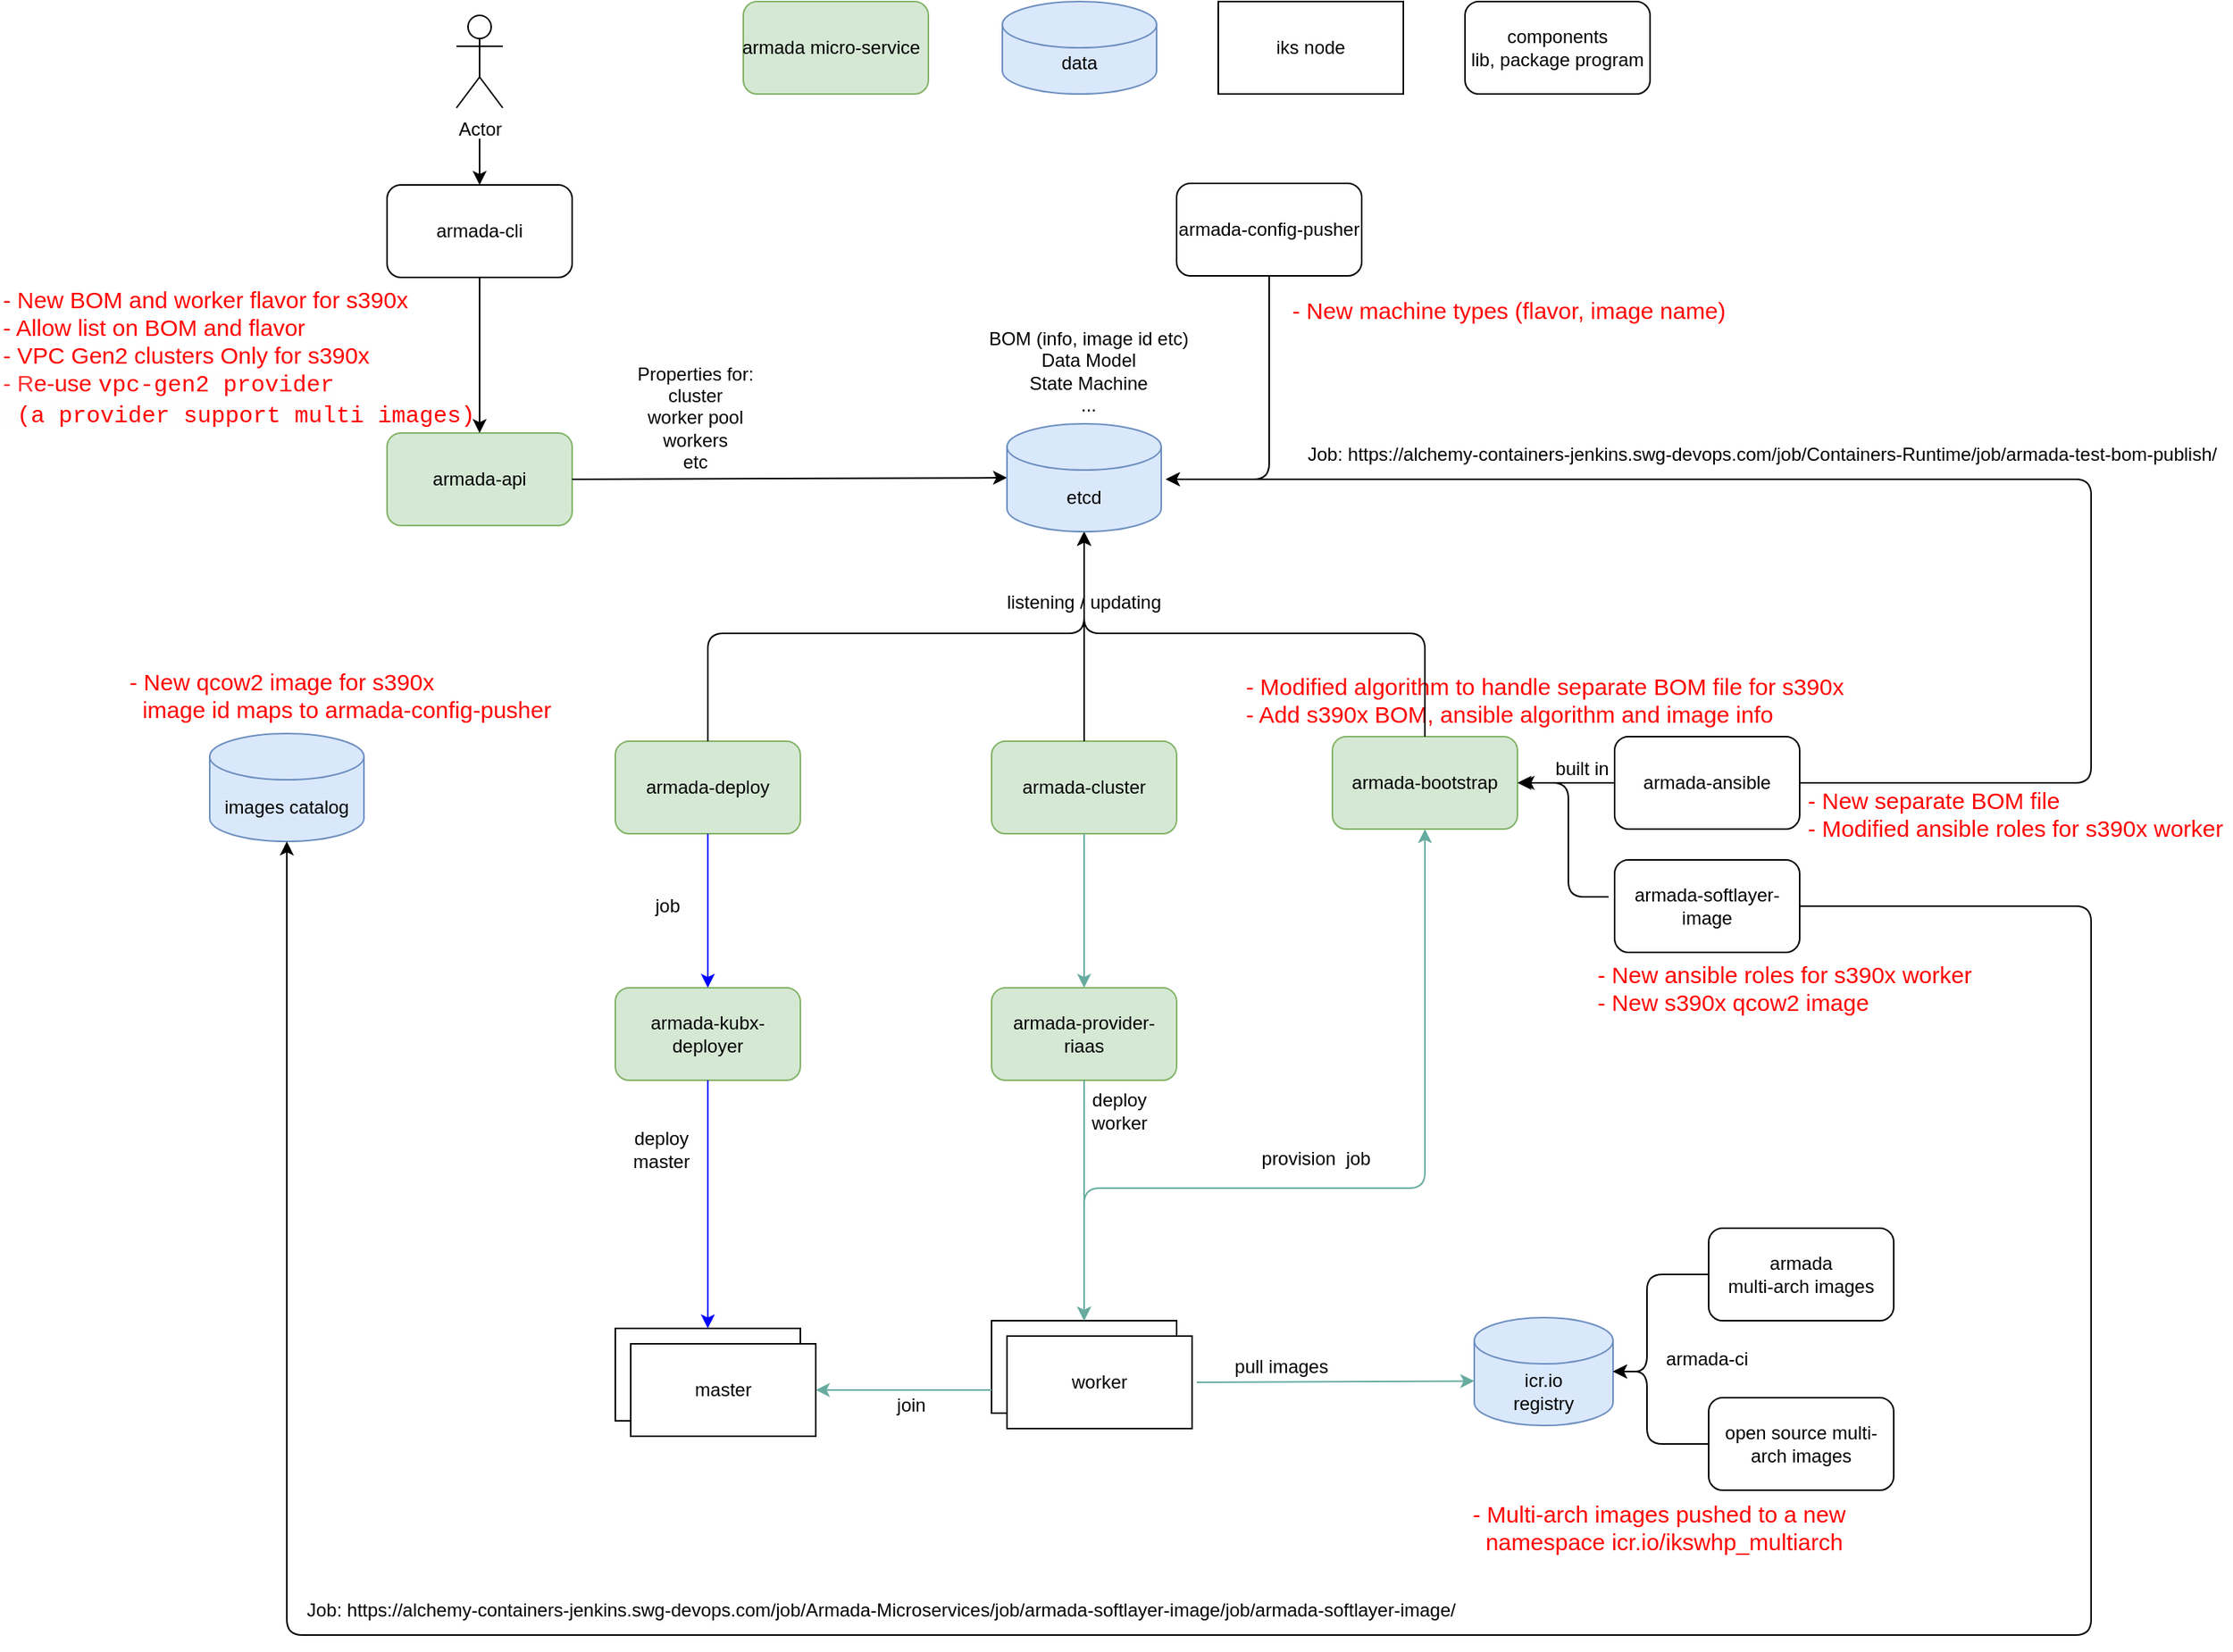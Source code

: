 <mxfile pages="2">
    <diagram id="XqL5HLPScPVf_R5miEwK" name="armada-arch">
        <mxGraphModel dx="2367" dy="1044" grid="1" gridSize="10" guides="1" tooltips="1" connect="1" arrows="1" fold="1" page="1" pageScale="1" pageWidth="850" pageHeight="1100" math="0" shadow="0">
            <root>
                <mxCell id="0"/>
                <mxCell id="1" parent="0"/>
                <mxCell id="vAOA8Nfx-tjOhi5p5uBb-1" value="Actor" style="shape=umlActor;verticalLabelPosition=bottom;verticalAlign=top;html=1;outlineConnect=0;" parent="1" vertex="1">
                    <mxGeometry x="110" y="9" width="30" height="60" as="geometry"/>
                </mxCell>
                <mxCell id="vAOA8Nfx-tjOhi5p5uBb-3" value="armada-api" style="rounded=1;whiteSpace=wrap;html=1;fillColor=#d5e8d4;strokeColor=#82b366;" parent="1" vertex="1">
                    <mxGeometry x="65" y="280" width="120" height="60" as="geometry"/>
                </mxCell>
                <mxCell id="vAOA8Nfx-tjOhi5p5uBb-5" value="" style="endArrow=classic;html=1;exitX=1;exitY=0.5;exitDx=0;exitDy=0;entryX=0;entryY=0.5;entryDx=0;entryDy=0;entryPerimeter=0;" parent="1" source="vAOA8Nfx-tjOhi5p5uBb-3" target="vAOA8Nfx-tjOhi5p5uBb-4" edge="1">
                    <mxGeometry width="50" height="50" relative="1" as="geometry">
                        <mxPoint x="430" y="470" as="sourcePoint"/>
                        <mxPoint x="340" y="310" as="targetPoint"/>
                    </mxGeometry>
                </mxCell>
                <mxCell id="vAOA8Nfx-tjOhi5p5uBb-6" value="armada-deploy" style="rounded=1;whiteSpace=wrap;html=1;fillColor=#d5e8d4;strokeColor=#82b366;" parent="1" vertex="1">
                    <mxGeometry x="213" y="480" width="120" height="60" as="geometry"/>
                </mxCell>
                <mxCell id="vAOA8Nfx-tjOhi5p5uBb-7" value="" style="endArrow=classic;html=1;entryX=0.5;entryY=1;entryDx=0;entryDy=0;entryPerimeter=0;exitX=0.5;exitY=0;exitDx=0;exitDy=0;" parent="1" source="vAOA8Nfx-tjOhi5p5uBb-6" target="vAOA8Nfx-tjOhi5p5uBb-4" edge="1">
                    <mxGeometry width="50" height="50" relative="1" as="geometry">
                        <mxPoint x="430" y="470" as="sourcePoint"/>
                        <mxPoint x="480" y="420" as="targetPoint"/>
                        <Array as="points">
                            <mxPoint x="273" y="410"/>
                            <mxPoint x="517" y="410"/>
                        </Array>
                    </mxGeometry>
                </mxCell>
                <mxCell id="vAOA8Nfx-tjOhi5p5uBb-8" value="deploy&lt;br&gt;master" style="text;html=1;strokeColor=none;fillColor=none;align=center;verticalAlign=middle;whiteSpace=wrap;rounded=0;" parent="1" vertex="1">
                    <mxGeometry x="223" y="735" width="40" height="20" as="geometry"/>
                </mxCell>
                <mxCell id="vAOA8Nfx-tjOhi5p5uBb-9" value="armada-cluster" style="rounded=1;whiteSpace=wrap;html=1;fillColor=#d5e8d4;strokeColor=#82b366;" parent="1" vertex="1">
                    <mxGeometry x="457" y="480" width="120" height="60" as="geometry"/>
                </mxCell>
                <mxCell id="vAOA8Nfx-tjOhi5p5uBb-10" value="" style="endArrow=classic;html=1;exitX=0.5;exitY=0;exitDx=0;exitDy=0;entryX=0.5;entryY=1;entryDx=0;entryDy=0;entryPerimeter=0;" parent="1" source="vAOA8Nfx-tjOhi5p5uBb-9" target="vAOA8Nfx-tjOhi5p5uBb-4" edge="1">
                    <mxGeometry width="50" height="50" relative="1" as="geometry">
                        <mxPoint x="430" y="460" as="sourcePoint"/>
                        <mxPoint x="390" y="340" as="targetPoint"/>
                        <Array as="points">
                            <mxPoint x="517" y="410"/>
                        </Array>
                    </mxGeometry>
                </mxCell>
                <mxCell id="vAOA8Nfx-tjOhi5p5uBb-12" value="Properties for:&lt;br&gt;cluster&lt;br&gt;worker pool&lt;br&gt;workers&lt;br&gt;etc" style="text;html=1;strokeColor=none;fillColor=none;align=center;verticalAlign=middle;whiteSpace=wrap;rounded=0;" parent="1" vertex="1">
                    <mxGeometry x="220" y="260" width="90" height="20" as="geometry"/>
                </mxCell>
                <mxCell id="vAOA8Nfx-tjOhi5p5uBb-15" value="armada-kubx-deployer" style="rounded=1;whiteSpace=wrap;html=1;fillColor=#d5e8d4;strokeColor=#82b366;" parent="1" vertex="1">
                    <mxGeometry x="213" y="640" width="120" height="60" as="geometry"/>
                </mxCell>
                <mxCell id="vAOA8Nfx-tjOhi5p5uBb-17" value="worker" style="rounded=0;whiteSpace=wrap;html=1;" parent="1" vertex="1">
                    <mxGeometry x="457" y="856" width="120" height="60" as="geometry"/>
                </mxCell>
                <mxCell id="vAOA8Nfx-tjOhi5p5uBb-18" value="master" style="rounded=0;whiteSpace=wrap;html=1;" parent="1" vertex="1">
                    <mxGeometry x="213" y="861" width="120" height="60" as="geometry"/>
                </mxCell>
                <mxCell id="vAOA8Nfx-tjOhi5p5uBb-23" value="armada-bootstrap" style="rounded=1;whiteSpace=wrap;html=1;fillColor=#d5e8d4;strokeColor=#82b366;" parent="1" vertex="1">
                    <mxGeometry x="678" y="477" width="120" height="60" as="geometry"/>
                </mxCell>
                <mxCell id="vAOA8Nfx-tjOhi5p5uBb-28" value="armada-ansible" style="rounded=1;whiteSpace=wrap;html=1;" parent="1" vertex="1">
                    <mxGeometry x="861" y="477" width="120" height="60" as="geometry"/>
                </mxCell>
                <mxCell id="vAOA8Nfx-tjOhi5p5uBb-29" value="armada-softlayer-image" style="rounded=1;whiteSpace=wrap;html=1;" parent="1" vertex="1">
                    <mxGeometry x="861" y="557" width="120" height="60" as="geometry"/>
                </mxCell>
                <mxCell id="vAOA8Nfx-tjOhi5p5uBb-30" value="" style="endArrow=classic;html=1;entryX=0.5;entryY=0;entryDx=0;entryDy=0;" parent="1" target="vAOA8Nfx-tjOhi5p5uBb-66" edge="1">
                    <mxGeometry width="50" height="50" relative="1" as="geometry">
                        <mxPoint x="125" y="89" as="sourcePoint"/>
                        <mxPoint x="125" y="129" as="targetPoint"/>
                    </mxGeometry>
                </mxCell>
                <mxCell id="vAOA8Nfx-tjOhi5p5uBb-32" value="listening / updating" style="text;html=1;strokeColor=none;fillColor=none;align=center;verticalAlign=middle;whiteSpace=wrap;rounded=0;" parent="1" vertex="1">
                    <mxGeometry x="452" y="380" width="130" height="20" as="geometry"/>
                </mxCell>
                <mxCell id="vAOA8Nfx-tjOhi5p5uBb-36" value="BOM (info, image id etc)&lt;br&gt;Data Model&lt;br&gt;State Machine&lt;br&gt;..." style="text;html=1;strokeColor=none;fillColor=none;align=center;verticalAlign=middle;whiteSpace=wrap;rounded=0;" parent="1" vertex="1">
                    <mxGeometry x="430" y="230" width="180" height="20" as="geometry"/>
                </mxCell>
                <mxCell id="vAOA8Nfx-tjOhi5p5uBb-38" value="" style="endArrow=classic;html=1;exitX=0;exitY=0.5;exitDx=0;exitDy=0;" parent="1" source="vAOA8Nfx-tjOhi5p5uBb-28" edge="1">
                    <mxGeometry width="50" height="50" relative="1" as="geometry">
                        <mxPoint x="721" y="337" as="sourcePoint"/>
                        <mxPoint x="798" y="507" as="targetPoint"/>
                    </mxGeometry>
                </mxCell>
                <mxCell id="vAOA8Nfx-tjOhi5p5uBb-39" value="" style="endArrow=classic;html=1;exitX=-0.033;exitY=0.4;exitDx=0;exitDy=0;exitPerimeter=0;" parent="1" source="vAOA8Nfx-tjOhi5p5uBb-29" edge="1">
                    <mxGeometry width="50" height="50" relative="1" as="geometry">
                        <mxPoint x="721" y="337" as="sourcePoint"/>
                        <mxPoint x="800" y="507" as="targetPoint"/>
                        <Array as="points">
                            <mxPoint x="831" y="581"/>
                            <mxPoint x="831" y="507"/>
                        </Array>
                    </mxGeometry>
                </mxCell>
                <mxCell id="vAOA8Nfx-tjOhi5p5uBb-40" value="built in" style="text;html=1;strokeColor=none;fillColor=none;align=center;verticalAlign=middle;whiteSpace=wrap;rounded=0;" parent="1" vertex="1">
                    <mxGeometry x="820" y="488" width="40" height="20" as="geometry"/>
                </mxCell>
                <mxCell id="vAOA8Nfx-tjOhi5p5uBb-42" value="worker" style="rounded=0;whiteSpace=wrap;html=1;" parent="1" vertex="1">
                    <mxGeometry x="467" y="866" width="120" height="60" as="geometry"/>
                </mxCell>
                <mxCell id="vAOA8Nfx-tjOhi5p5uBb-43" value="master" style="rounded=0;whiteSpace=wrap;html=1;" parent="1" vertex="1">
                    <mxGeometry x="223" y="871" width="120" height="60" as="geometry"/>
                </mxCell>
                <mxCell id="vAOA8Nfx-tjOhi5p5uBb-44" value="icr.io&lt;br&gt;registry" style="shape=cylinder3;whiteSpace=wrap;html=1;boundedLbl=1;backgroundOutline=1;size=15;fillColor=#dae8fc;strokeColor=#6c8ebf;" parent="1" vertex="1">
                    <mxGeometry x="770" y="854" width="90" height="70" as="geometry"/>
                </mxCell>
                <mxCell id="vAOA8Nfx-tjOhi5p5uBb-45" value="" style="endArrow=classic;html=1;entryX=0;entryY=0.588;entryDx=0;entryDy=0;entryPerimeter=0;strokeColor=#67AB9F;" parent="1" target="vAOA8Nfx-tjOhi5p5uBb-44" edge="1">
                    <mxGeometry width="50" height="50" relative="1" as="geometry">
                        <mxPoint x="590" y="896" as="sourcePoint"/>
                        <mxPoint x="822" y="826" as="targetPoint"/>
                    </mxGeometry>
                </mxCell>
                <mxCell id="vAOA8Nfx-tjOhi5p5uBb-46" value="pull images" style="text;html=1;strokeColor=none;fillColor=none;align=center;verticalAlign=middle;whiteSpace=wrap;rounded=0;" parent="1" vertex="1">
                    <mxGeometry x="610" y="876" width="70" height="20" as="geometry"/>
                </mxCell>
                <mxCell id="vAOA8Nfx-tjOhi5p5uBb-47" value="armada-ci" style="text;html=1;strokeColor=none;fillColor=none;align=center;verticalAlign=middle;whiteSpace=wrap;rounded=0;" parent="1" vertex="1">
                    <mxGeometry x="891" y="871" width="60" height="20" as="geometry"/>
                </mxCell>
                <mxCell id="vAOA8Nfx-tjOhi5p5uBb-50" value="armada&lt;br&gt;multi-arch images" style="rounded=1;whiteSpace=wrap;html=1;" parent="1" vertex="1">
                    <mxGeometry x="922" y="796" width="120" height="60" as="geometry"/>
                </mxCell>
                <mxCell id="vAOA8Nfx-tjOhi5p5uBb-51" value="open source multi-arch images" style="rounded=1;whiteSpace=wrap;html=1;" parent="1" vertex="1">
                    <mxGeometry x="922" y="906" width="120" height="60" as="geometry"/>
                </mxCell>
                <mxCell id="vAOA8Nfx-tjOhi5p5uBb-52" value="" style="endArrow=classic;html=1;entryX=1;entryY=0.5;entryDx=0;entryDy=0;exitX=0;exitY=0.5;exitDx=0;exitDy=0;entryPerimeter=0;" parent="1" source="vAOA8Nfx-tjOhi5p5uBb-50" target="vAOA8Nfx-tjOhi5p5uBb-44" edge="1">
                    <mxGeometry width="50" height="50" relative="1" as="geometry">
                        <mxPoint x="572" y="836" as="sourcePoint"/>
                        <mxPoint x="622" y="786" as="targetPoint"/>
                        <Array as="points">
                            <mxPoint x="882" y="826"/>
                            <mxPoint x="882" y="889"/>
                        </Array>
                    </mxGeometry>
                </mxCell>
                <mxCell id="vAOA8Nfx-tjOhi5p5uBb-53" value="" style="endArrow=classic;html=1;entryX=1;entryY=0.5;entryDx=0;entryDy=0;entryPerimeter=0;exitX=0;exitY=0.5;exitDx=0;exitDy=0;" parent="1" source="vAOA8Nfx-tjOhi5p5uBb-51" target="vAOA8Nfx-tjOhi5p5uBb-44" edge="1">
                    <mxGeometry width="50" height="50" relative="1" as="geometry">
                        <mxPoint x="572" y="836" as="sourcePoint"/>
                        <mxPoint x="622" y="786" as="targetPoint"/>
                        <Array as="points">
                            <mxPoint x="882" y="936"/>
                            <mxPoint x="882" y="889"/>
                        </Array>
                    </mxGeometry>
                </mxCell>
                <mxCell id="vAOA8Nfx-tjOhi5p5uBb-55" value="images catalog" style="shape=cylinder3;whiteSpace=wrap;html=1;boundedLbl=1;backgroundOutline=1;size=15;fillColor=#dae8fc;strokeColor=#6c8ebf;" parent="1" vertex="1">
                    <mxGeometry x="-50" y="475" width="100" height="70" as="geometry"/>
                </mxCell>
                <mxCell id="vAOA8Nfx-tjOhi5p5uBb-57" value="&lt;font style=&quot;font-size: 15px&quot; color=&quot;#ff0000&quot;&gt;- Multi-arch images pushed to a new &lt;br&gt;&amp;nbsp; namespace&amp;nbsp;&lt;span class=&quot;pl-s&quot;&gt;icr.io/ikswhp_multiarch&lt;/span&gt;&lt;/font&gt;" style="text;html=1;strokeColor=none;fillColor=none;align=left;verticalAlign=middle;whiteSpace=wrap;rounded=0;" parent="1" vertex="1">
                    <mxGeometry x="767" y="980" width="360" height="20" as="geometry"/>
                </mxCell>
                <mxCell id="vAOA8Nfx-tjOhi5p5uBb-58" value="&lt;div style=&quot;text-align: left&quot;&gt;&lt;span style=&quot;font-size: 15px ; color: rgb(255 , 0 , 0)&quot;&gt;- New separate BOM file&lt;/span&gt;&lt;/div&gt;&lt;font color=&quot;#ff0000&quot;&gt;&lt;div style=&quot;text-align: left&quot;&gt;&lt;span style=&quot;font-size: 15px&quot;&gt;- Modified ansible roles for s390x worker&lt;/span&gt;&lt;/div&gt;&lt;/font&gt;" style="text;html=1;strokeColor=none;fillColor=none;align=center;verticalAlign=middle;whiteSpace=wrap;rounded=0;" parent="1" vertex="1">
                    <mxGeometry x="981" y="517" width="280" height="20" as="geometry"/>
                </mxCell>
                <mxCell id="vAOA8Nfx-tjOhi5p5uBb-61" value="" style="endArrow=classic;html=1;exitX=1;exitY=0.5;exitDx=0;exitDy=0;" parent="1" source="vAOA8Nfx-tjOhi5p5uBb-28" edge="1">
                    <mxGeometry width="50" height="50" relative="1" as="geometry">
                        <mxPoint x="910" y="400" as="sourcePoint"/>
                        <mxPoint x="570" y="310" as="targetPoint"/>
                        <Array as="points">
                            <mxPoint x="1170" y="507"/>
                            <mxPoint x="1170" y="310"/>
                        </Array>
                    </mxGeometry>
                </mxCell>
                <mxCell id="vAOA8Nfx-tjOhi5p5uBb-63" value="&lt;font color=&quot;#ff0000&quot;&gt;&lt;span style=&quot;font-size: 15px&quot;&gt;- New ansible roles for s390x worker&lt;br&gt;- New s390x qcow2 image&lt;br&gt;&lt;/span&gt;&lt;/font&gt;" style="text;html=1;strokeColor=none;fillColor=none;align=left;verticalAlign=middle;whiteSpace=wrap;rounded=0;" parent="1" vertex="1">
                    <mxGeometry x="848" y="630" width="380" height="20" as="geometry"/>
                </mxCell>
                <mxCell id="vAOA8Nfx-tjOhi5p5uBb-64" value="&lt;font color=&quot;#ff0000&quot;&gt;&lt;span style=&quot;font-size: 15px&quot;&gt;- Modified algorithm to handle separate BOM file for s390x&lt;br&gt;- Add s390x BOM, ansible algorithm and image info&lt;br&gt;&lt;/span&gt;&lt;/font&gt;" style="text;html=1;strokeColor=none;fillColor=none;align=left;verticalAlign=middle;whiteSpace=wrap;rounded=0;" parent="1" vertex="1">
                    <mxGeometry x="620" y="443" width="580" height="20" as="geometry"/>
                </mxCell>
                <mxCell id="vAOA8Nfx-tjOhi5p5uBb-65" value="&lt;font color=&quot;#ff0000&quot;&gt;&lt;span style=&quot;font-size: 15px&quot;&gt;- New BOM and worker flavor for s390x&lt;br&gt;- Allow list on BOM and flavor&lt;br&gt;- VPC Gen2 clusters Only for s390x&lt;br&gt;&lt;/span&gt;&lt;/font&gt;&lt;font style=&quot;font-size: 15px&quot;&gt;&lt;font color=&quot;#ff3333&quot;&gt;- R&lt;/font&gt;&lt;font color=&quot;#ff0000&quot;&gt;e-use&amp;nbsp;&lt;span style=&quot;font-family: &amp;#34;monaco&amp;#34; , &amp;#34;menlo&amp;#34; , &amp;#34;consolas&amp;#34; , &amp;#34;courier new&amp;#34; , monospace ; background-color: rgba(232 , 232 , 232 , 0.04)&quot;&gt;vpc-gen2 provider &lt;br&gt;&amp;nbsp;(a provider support multi images)&lt;/span&gt;&lt;/font&gt;&lt;/font&gt;&lt;font color=&quot;#ff0000&quot;&gt;&lt;span style=&quot;font-size: 15px&quot;&gt;&lt;br&gt;&lt;/span&gt;&lt;/font&gt;" style="text;html=1;strokeColor=none;fillColor=none;align=left;verticalAlign=middle;whiteSpace=wrap;rounded=0;" parent="1" vertex="1">
                    <mxGeometry x="-186" y="221" width="316" height="20" as="geometry"/>
                </mxCell>
                <mxCell id="vAOA8Nfx-tjOhi5p5uBb-66" value="armada-cli" style="rounded=1;whiteSpace=wrap;html=1;" parent="1" vertex="1">
                    <mxGeometry x="65" y="119" width="120" height="60" as="geometry"/>
                </mxCell>
                <mxCell id="vAOA8Nfx-tjOhi5p5uBb-67" value="" style="endArrow=classic;html=1;exitX=0.5;exitY=1;exitDx=0;exitDy=0;entryX=0.5;entryY=0;entryDx=0;entryDy=0;" parent="1" source="vAOA8Nfx-tjOhi5p5uBb-66" target="vAOA8Nfx-tjOhi5p5uBb-3" edge="1">
                    <mxGeometry width="50" height="50" relative="1" as="geometry">
                        <mxPoint x="340" y="360" as="sourcePoint"/>
                        <mxPoint x="390" y="310" as="targetPoint"/>
                    </mxGeometry>
                </mxCell>
                <mxCell id="vAOA8Nfx-tjOhi5p5uBb-68" value="" style="endArrow=classic;html=1;entryX=0.5;entryY=1;entryDx=0;entryDy=0;entryPerimeter=0;exitX=1;exitY=0.5;exitDx=0;exitDy=0;" parent="1" source="vAOA8Nfx-tjOhi5p5uBb-29" target="vAOA8Nfx-tjOhi5p5uBb-55" edge="1">
                    <mxGeometry width="50" height="50" relative="1" as="geometry">
                        <mxPoint x="-1" y="848.02" as="sourcePoint"/>
                        <mxPoint x="40" y="560" as="targetPoint"/>
                        <Array as="points">
                            <mxPoint x="1170" y="587"/>
                            <mxPoint x="1170" y="1060"/>
                            <mxPoint x="700" y="1060"/>
                            <mxPoint y="1060"/>
                        </Array>
                    </mxGeometry>
                </mxCell>
                <mxCell id="vAOA8Nfx-tjOhi5p5uBb-70" value="&lt;font color=&quot;#ff0000&quot;&gt;&lt;span style=&quot;font-size: 15px&quot;&gt;- New qcow2 image for s390x&lt;br&gt;&amp;nbsp; image id maps to armada-config-pusher&amp;nbsp;&lt;br&gt;&lt;/span&gt;&lt;/font&gt;" style="text;html=1;strokeColor=none;fillColor=none;align=left;verticalAlign=middle;whiteSpace=wrap;rounded=0;" parent="1" vertex="1">
                    <mxGeometry x="-104" y="440" width="324" height="20" as="geometry"/>
                </mxCell>
                <mxCell id="vAOA8Nfx-tjOhi5p5uBb-76" value="&lt;span style=&quot;text-align: left&quot;&gt;armada-config-pusher&lt;/span&gt;" style="rounded=1;whiteSpace=wrap;html=1;" parent="1" vertex="1">
                    <mxGeometry x="577" y="118" width="120" height="60" as="geometry"/>
                </mxCell>
                <mxCell id="vAOA8Nfx-tjOhi5p5uBb-78" value="&lt;font color=&quot;#ff0000&quot;&gt;&lt;span style=&quot;font-size: 15px&quot;&gt;- New machine types (flavor, image name)&lt;br&gt;&lt;/span&gt;&lt;/font&gt;" style="text;html=1;strokeColor=none;fillColor=none;align=left;verticalAlign=middle;whiteSpace=wrap;rounded=0;" parent="1" vertex="1">
                    <mxGeometry x="650" y="190" width="290" height="20" as="geometry"/>
                </mxCell>
                <mxCell id="vAOA8Nfx-tjOhi5p5uBb-83" value="&lt;span style=&quot;text-align: left&quot;&gt;armada-provider-riaas&lt;/span&gt;" style="rounded=1;whiteSpace=wrap;html=1;fillColor=#d5e8d4;strokeColor=#82b366;" parent="1" vertex="1">
                    <mxGeometry x="457" y="640" width="120" height="60" as="geometry"/>
                </mxCell>
                <UserObject label="Job: https://alchemy-containers-jenkins.swg-devops.com/job/Armada-Microservices/job/armada-softlayer-image/job/armada-softlayer-image/" link="https://alchemy-containers-jenkins.swg-devops.com/job/Armada-Microservices/job/armada-softlayer-image/job/armada-softlayer-image/" id="vAOA8Nfx-tjOhi5p5uBb-87">
                    <mxCell style="text;whiteSpace=wrap;html=1;" parent="1" vertex="1">
                        <mxGeometry x="11" y="1030" width="810" height="40" as="geometry"/>
                    </mxCell>
                </UserObject>
                <UserObject label="Job: https://alchemy-containers-jenkins.swg-devops.com/job/Containers-Runtime/job/armada-test-bom-publish/" link="https://alchemy-containers-jenkins.swg-devops.com/job/Containers-Runtime/job/armada-test-bom-publish/" id="vAOA8Nfx-tjOhi5p5uBb-97">
                    <mxCell style="text;whiteSpace=wrap;html=1;" parent="1" vertex="1">
                        <mxGeometry x="660" y="280" width="600" height="40" as="geometry"/>
                    </mxCell>
                </UserObject>
                <mxCell id="vAOA8Nfx-tjOhi5p5uBb-100" value="provision&amp;nbsp; job" style="text;html=1;strokeColor=none;fillColor=none;align=center;verticalAlign=middle;whiteSpace=wrap;rounded=0;" parent="1" vertex="1">
                    <mxGeometry x="625" y="741" width="85" height="20" as="geometry"/>
                </mxCell>
                <mxCell id="vAOA8Nfx-tjOhi5p5uBb-101" value="" style="endArrow=classic;html=1;exitX=0.5;exitY=0;exitDx=0;exitDy=0;entryX=0.5;entryY=0;entryDx=0;entryDy=0;strokeColor=#67AB9F;" parent="1" target="vAOA8Nfx-tjOhi5p5uBb-83" edge="1">
                    <mxGeometry width="50" height="50" relative="1" as="geometry">
                        <mxPoint x="517" y="540" as="sourcePoint"/>
                        <mxPoint x="650" y="720" as="targetPoint"/>
                        <Array as="points"/>
                    </mxGeometry>
                </mxCell>
                <mxCell id="vAOA8Nfx-tjOhi5p5uBb-102" value="deploy&lt;br&gt;worker" style="text;html=1;strokeColor=none;fillColor=none;align=center;verticalAlign=middle;whiteSpace=wrap;rounded=0;" parent="1" vertex="1">
                    <mxGeometry x="520" y="710" width="40" height="20" as="geometry"/>
                </mxCell>
                <mxCell id="kORw3Ffghw5iHRWr_Sf1-5" value="" style="endArrow=classic;html=1;exitX=0.5;exitY=0;exitDx=0;exitDy=0;entryX=0.5;entryY=1;entryDx=0;entryDy=0;entryPerimeter=0;" parent="1" source="vAOA8Nfx-tjOhi5p5uBb-23" target="vAOA8Nfx-tjOhi5p5uBb-4" edge="1">
                    <mxGeometry width="50" height="50" relative="1" as="geometry">
                        <mxPoint x="450" y="660" as="sourcePoint"/>
                        <mxPoint x="390" y="340" as="targetPoint"/>
                        <Array as="points">
                            <mxPoint x="738" y="410"/>
                            <mxPoint x="620" y="410"/>
                            <mxPoint x="517" y="410"/>
                        </Array>
                    </mxGeometry>
                </mxCell>
                <mxCell id="trCwFJRd8s6qIIktPhqc-1" value="" style="endArrow=classic;html=1;exitX=0.5;exitY=1;exitDx=0;exitDy=0;entryX=0.5;entryY=0;entryDx=0;entryDy=0;strokeColor=#0000FF;" parent="1" source="vAOA8Nfx-tjOhi5p5uBb-15" target="vAOA8Nfx-tjOhi5p5uBb-18" edge="1">
                    <mxGeometry width="50" height="50" relative="1" as="geometry">
                        <mxPoint x="623" y="630" as="sourcePoint"/>
                        <mxPoint x="293" y="856" as="targetPoint"/>
                    </mxGeometry>
                </mxCell>
                <mxCell id="E4LcGRVIkTscYjsTUk-c-1" value="" style="endArrow=classic;html=1;exitX=0.5;exitY=1;exitDx=0;exitDy=0;strokeColor=#0000FF;" parent="1" source="vAOA8Nfx-tjOhi5p5uBb-6" edge="1">
                    <mxGeometry width="50" height="50" relative="1" as="geometry">
                        <mxPoint x="623" y="740" as="sourcePoint"/>
                        <mxPoint x="273" y="640" as="targetPoint"/>
                        <Array as="points">
                            <mxPoint x="273" y="580"/>
                        </Array>
                    </mxGeometry>
                </mxCell>
                <mxCell id="E4LcGRVIkTscYjsTUk-c-2" value="" style="endArrow=classic;startArrow=classic;html=1;strokeColor=#67AB9F;exitX=0.5;exitY=0;exitDx=0;exitDy=0;" parent="1" source="vAOA8Nfx-tjOhi5p5uBb-17" target="vAOA8Nfx-tjOhi5p5uBb-23" edge="1">
                    <mxGeometry width="50" height="50" relative="1" as="geometry">
                        <mxPoint x="771" y="527" as="sourcePoint"/>
                        <mxPoint x="821" y="477" as="targetPoint"/>
                        <Array as="points">
                            <mxPoint x="517" y="770"/>
                            <mxPoint x="738" y="770"/>
                        </Array>
                    </mxGeometry>
                </mxCell>
                <mxCell id="E4LcGRVIkTscYjsTUk-c-3" value="" style="endArrow=classic;html=1;strokeColor=#67AB9F;exitX=0.5;exitY=1;exitDx=0;exitDy=0;entryX=0.5;entryY=0;entryDx=0;entryDy=0;" parent="1" source="vAOA8Nfx-tjOhi5p5uBb-83" target="vAOA8Nfx-tjOhi5p5uBb-17" edge="1">
                    <mxGeometry width="50" height="50" relative="1" as="geometry">
                        <mxPoint x="550" y="710" as="sourcePoint"/>
                        <mxPoint x="600" y="660" as="targetPoint"/>
                        <Array as="points"/>
                    </mxGeometry>
                </mxCell>
                <mxCell id="E4LcGRVIkTscYjsTUk-c-5" value="" style="rounded=1;whiteSpace=wrap;html=1;fillColor=#d5e8d4;strokeColor=#82b366;" parent="1" vertex="1">
                    <mxGeometry x="296" width="120" height="60" as="geometry"/>
                </mxCell>
                <mxCell id="E4LcGRVIkTscYjsTUk-c-6" value="armada micro-service" style="text;html=1;strokeColor=none;fillColor=none;align=center;verticalAlign=middle;whiteSpace=wrap;rounded=0;" parent="1" vertex="1">
                    <mxGeometry x="284" y="20" width="138" height="20" as="geometry"/>
                </mxCell>
                <mxCell id="E4LcGRVIkTscYjsTUk-c-7" value="" style="shape=cylinder3;whiteSpace=wrap;html=1;boundedLbl=1;backgroundOutline=1;size=15;fillColor=#dae8fc;strokeColor=#6c8ebf;" parent="1" vertex="1">
                    <mxGeometry x="464" width="100" height="60" as="geometry"/>
                </mxCell>
                <mxCell id="E4LcGRVIkTscYjsTUk-c-8" value="data" style="text;html=1;strokeColor=none;fillColor=none;align=center;verticalAlign=middle;whiteSpace=wrap;rounded=0;" parent="1" vertex="1">
                    <mxGeometry x="445" y="30" width="138" height="20" as="geometry"/>
                </mxCell>
                <mxCell id="E4LcGRVIkTscYjsTUk-c-9" value="" style="rounded=0;whiteSpace=wrap;html=1;" parent="1" vertex="1">
                    <mxGeometry x="604" width="120" height="60" as="geometry"/>
                </mxCell>
                <mxCell id="E4LcGRVIkTscYjsTUk-c-10" value="iks node" style="text;html=1;strokeColor=none;fillColor=none;align=center;verticalAlign=middle;whiteSpace=wrap;rounded=0;" parent="1" vertex="1">
                    <mxGeometry x="595" y="20" width="138" height="20" as="geometry"/>
                </mxCell>
                <mxCell id="E4LcGRVIkTscYjsTUk-c-11" value="" style="rounded=1;whiteSpace=wrap;html=1;" parent="1" vertex="1">
                    <mxGeometry x="764" width="120" height="60" as="geometry"/>
                </mxCell>
                <mxCell id="E4LcGRVIkTscYjsTUk-c-12" value="components&lt;br&gt;lib, package program" style="text;html=1;strokeColor=none;fillColor=none;align=center;verticalAlign=middle;whiteSpace=wrap;rounded=0;" parent="1" vertex="1">
                    <mxGeometry x="755" y="20" width="138" height="20" as="geometry"/>
                </mxCell>
                <mxCell id="E4LcGRVIkTscYjsTUk-c-15" value="" style="endArrow=classic;html=1;strokeColor=#67AB9F;entryX=1;entryY=0.5;entryDx=0;entryDy=0;exitX=0;exitY=0.75;exitDx=0;exitDy=0;" parent="1" source="vAOA8Nfx-tjOhi5p5uBb-17" target="vAOA8Nfx-tjOhi5p5uBb-43" edge="1">
                    <mxGeometry width="50" height="50" relative="1" as="geometry">
                        <mxPoint x="680" y="750" as="sourcePoint"/>
                        <mxPoint x="730" y="700" as="targetPoint"/>
                    </mxGeometry>
                </mxCell>
                <mxCell id="E4LcGRVIkTscYjsTUk-c-16" value="join" style="text;html=1;strokeColor=none;fillColor=none;align=center;verticalAlign=middle;whiteSpace=wrap;rounded=0;" parent="1" vertex="1">
                    <mxGeometry x="370" y="901" width="70" height="20" as="geometry"/>
                </mxCell>
                <mxCell id="vAOA8Nfx-tjOhi5p5uBb-4" value="etcd" style="shape=cylinder3;whiteSpace=wrap;html=1;boundedLbl=1;backgroundOutline=1;size=15;fillColor=#dae8fc;strokeColor=#6c8ebf;" parent="1" vertex="1">
                    <mxGeometry x="467" y="274" width="100" height="70" as="geometry"/>
                </mxCell>
                <mxCell id="UhGzxgzv9jopcgXkIPcI-7" value="" style="endArrow=classic;html=1;strokeColor=#000000;" parent="1" source="vAOA8Nfx-tjOhi5p5uBb-76" edge="1">
                    <mxGeometry width="50" height="50" relative="1" as="geometry">
                        <mxPoint x="660" y="550" as="sourcePoint"/>
                        <mxPoint x="570" y="310" as="targetPoint"/>
                        <Array as="points">
                            <mxPoint x="637" y="310"/>
                        </Array>
                    </mxGeometry>
                </mxCell>
                <mxCell id="UhGzxgzv9jopcgXkIPcI-8" value="job" style="text;html=1;strokeColor=none;fillColor=none;align=center;verticalAlign=middle;whiteSpace=wrap;rounded=0;" parent="1" vertex="1">
                    <mxGeometry x="227" y="577" width="40" height="20" as="geometry"/>
                </mxCell>
            </root>
        </mxGraphModel>
    </diagram>
</mxfile>